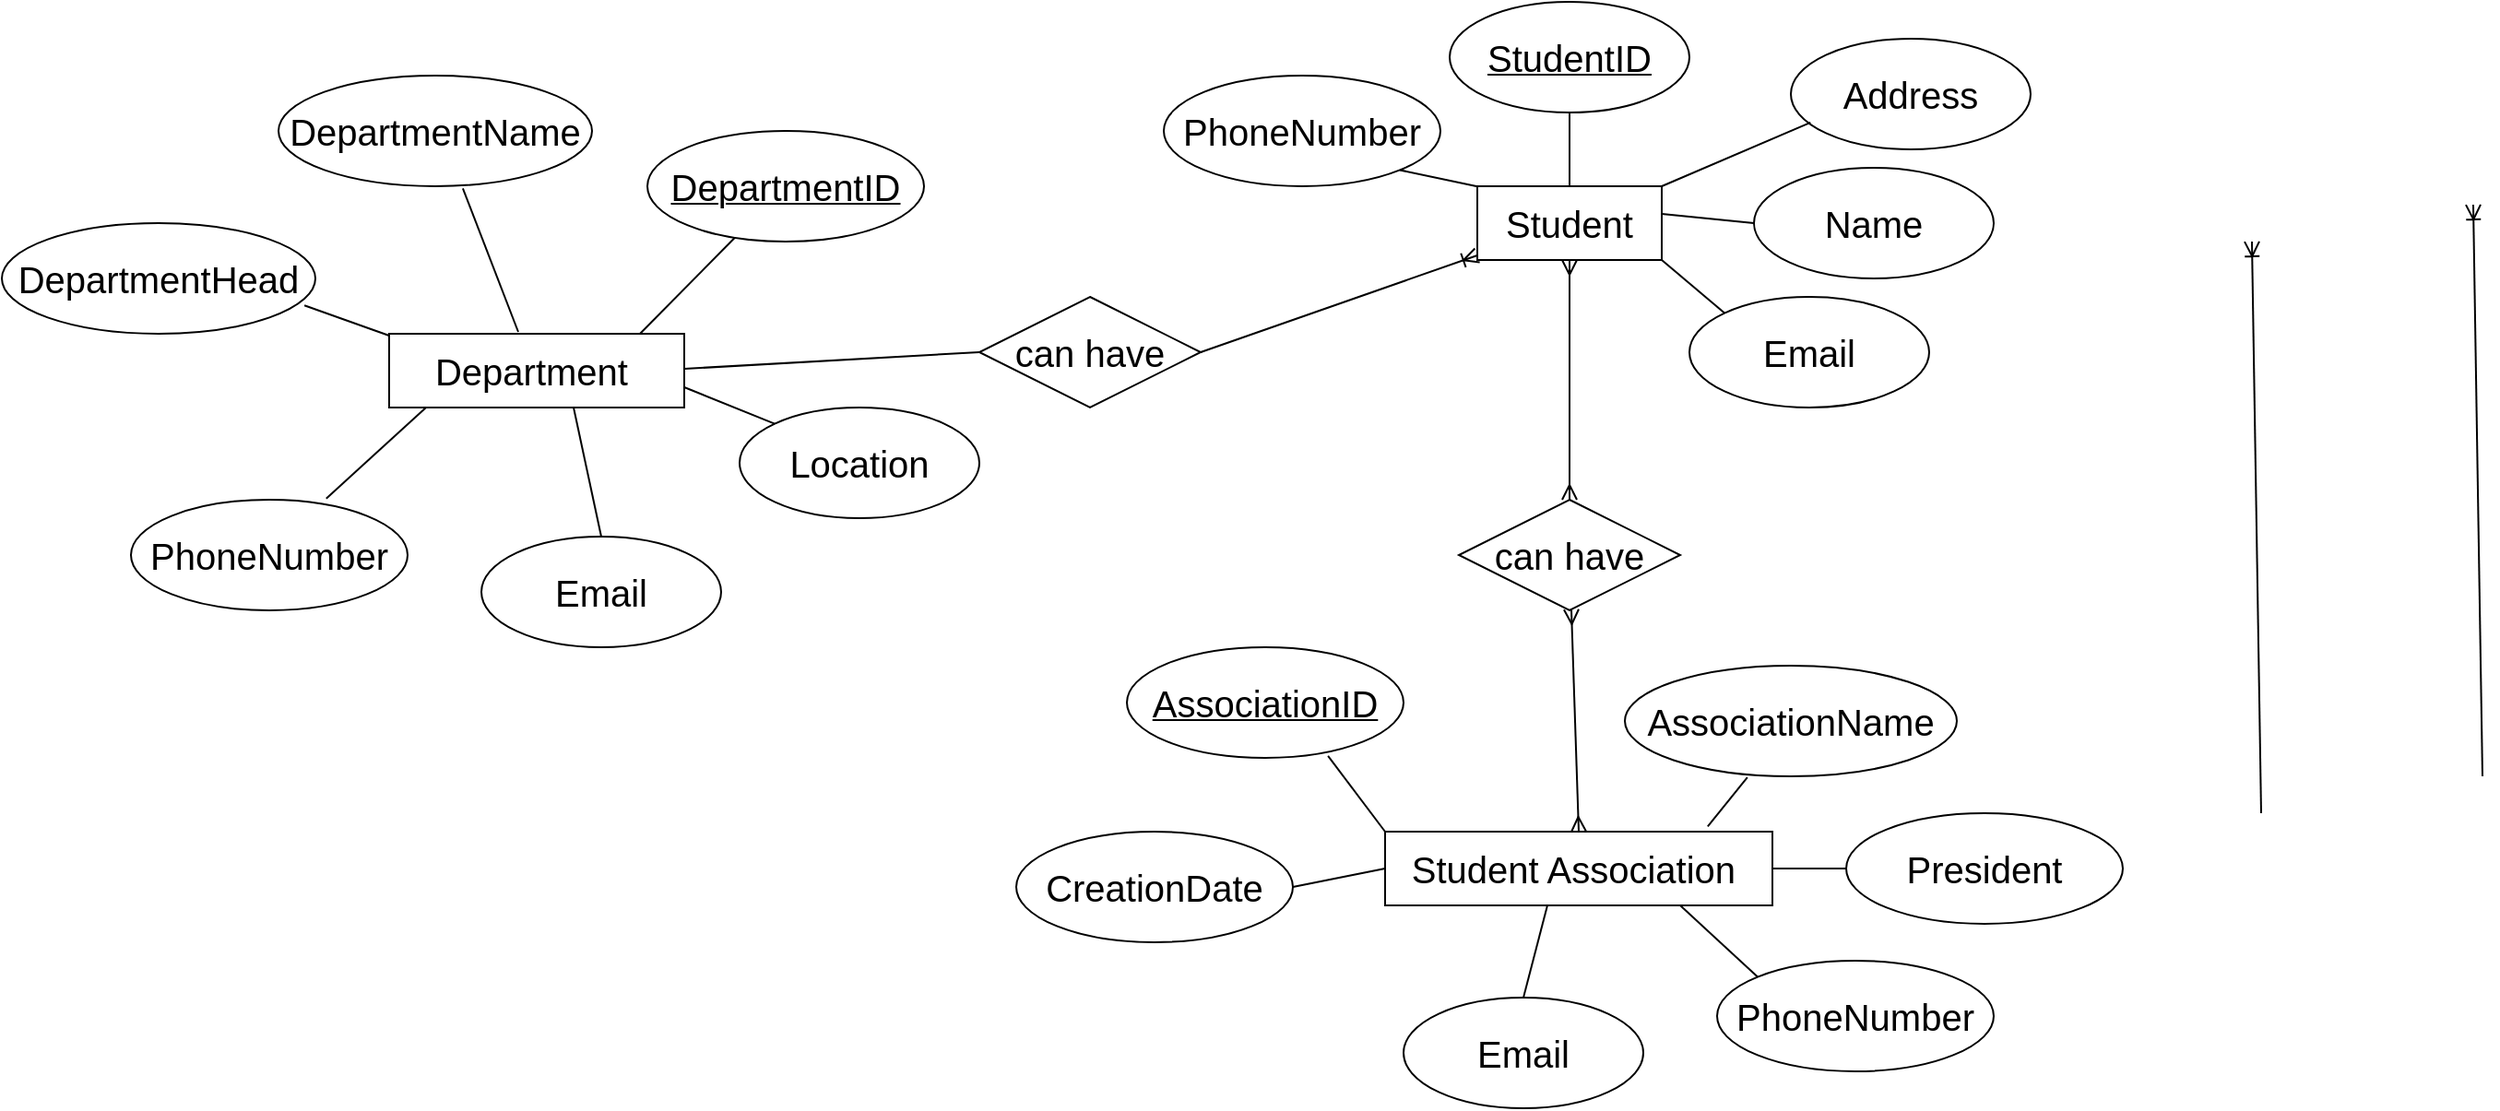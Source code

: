 <mxfile version="24.4.0" type="github">
  <diagram name="Page-1" id="YbyV28eoxzV0GdX374hJ">
    <mxGraphModel dx="1570" dy="993" grid="1" gridSize="10" guides="1" tooltips="1" connect="1" arrows="1" fold="1" page="1" pageScale="1" pageWidth="850" pageHeight="1100" math="0" shadow="0">
      <root>
        <mxCell id="0" />
        <mxCell id="1" parent="0" />
        <mxCell id="_GpoOHqEXnmoVWsLeHsH-20" value="&lt;font style=&quot;font-size: 20px;&quot;&gt;Student&lt;/font&gt;" style="whiteSpace=wrap;html=1;align=center;" parent="1" vertex="1">
          <mxGeometry x="160" y="160" width="100" height="40" as="geometry" />
        </mxCell>
        <mxCell id="_GpoOHqEXnmoVWsLeHsH-22" value="&lt;font style=&quot;font-size: 20px;&quot;&gt;Name&lt;/font&gt;" style="ellipse;whiteSpace=wrap;html=1;align=center;" parent="1" vertex="1">
          <mxGeometry x="310" y="150" width="130" height="60" as="geometry" />
        </mxCell>
        <mxCell id="_GpoOHqEXnmoVWsLeHsH-23" value="&lt;font style=&quot;font-size: 20px;&quot;&gt;StudentID&lt;/font&gt;" style="ellipse;whiteSpace=wrap;html=1;align=center;fontStyle=4;" parent="1" vertex="1">
          <mxGeometry x="145" y="60" width="130" height="60" as="geometry" />
        </mxCell>
        <mxCell id="_GpoOHqEXnmoVWsLeHsH-28" value="&lt;font style=&quot;font-size: 20px;&quot;&gt;PhoneNumber&lt;/font&gt;" style="ellipse;whiteSpace=wrap;html=1;align=center;" parent="1" vertex="1">
          <mxGeometry x="-10" y="100" width="150" height="60" as="geometry" />
        </mxCell>
        <mxCell id="_GpoOHqEXnmoVWsLeHsH-29" value="&lt;font style=&quot;font-size: 20px;&quot;&gt;Address&lt;/font&gt;" style="ellipse;whiteSpace=wrap;html=1;align=center;" parent="1" vertex="1">
          <mxGeometry x="330" y="80" width="130" height="60" as="geometry" />
        </mxCell>
        <mxCell id="_GpoOHqEXnmoVWsLeHsH-30" value="&lt;font style=&quot;font-size: 20px;&quot;&gt;Email&lt;/font&gt;" style="ellipse;whiteSpace=wrap;html=1;align=center;" parent="1" vertex="1">
          <mxGeometry x="275" y="220" width="130" height="60" as="geometry" />
        </mxCell>
        <mxCell id="_GpoOHqEXnmoVWsLeHsH-33" value="&lt;font style=&quot;font-size: 20px;&quot;&gt;AssociationID&lt;/font&gt;" style="ellipse;whiteSpace=wrap;html=1;align=center;fontStyle=4;" parent="1" vertex="1">
          <mxGeometry x="-30" y="410" width="150" height="60" as="geometry" />
        </mxCell>
        <mxCell id="_GpoOHqEXnmoVWsLeHsH-34" value="&lt;font style=&quot;font-size: 20px;&quot;&gt;DepartmentID&lt;/font&gt;" style="ellipse;whiteSpace=wrap;html=1;align=center;fontStyle=4;" parent="1" vertex="1">
          <mxGeometry x="-290" y="130" width="150" height="60" as="geometry" />
        </mxCell>
        <mxCell id="_GpoOHqEXnmoVWsLeHsH-41" value="" style="endArrow=none;html=1;rounded=0;entryX=0.082;entryY=0.757;entryDx=0;entryDy=0;entryPerimeter=0;" parent="1" target="_GpoOHqEXnmoVWsLeHsH-29" edge="1">
          <mxGeometry width="50" height="50" relative="1" as="geometry">
            <mxPoint x="260" y="160" as="sourcePoint" />
            <mxPoint x="310" y="110" as="targetPoint" />
          </mxGeometry>
        </mxCell>
        <mxCell id="_GpoOHqEXnmoVWsLeHsH-45" value="" style="endArrow=none;html=1;rounded=0;entryX=0.5;entryY=1;entryDx=0;entryDy=0;exitX=0.5;exitY=0;exitDx=0;exitDy=0;" parent="1" source="_GpoOHqEXnmoVWsLeHsH-20" target="_GpoOHqEXnmoVWsLeHsH-23" edge="1">
          <mxGeometry width="50" height="50" relative="1" as="geometry">
            <mxPoint x="200" y="160" as="sourcePoint" />
            <mxPoint x="281" y="125" as="targetPoint" />
          </mxGeometry>
        </mxCell>
        <mxCell id="_GpoOHqEXnmoVWsLeHsH-46" value="" style="endArrow=none;html=1;rounded=0;entryX=0;entryY=0.5;entryDx=0;entryDy=0;" parent="1" target="_GpoOHqEXnmoVWsLeHsH-22" edge="1">
          <mxGeometry width="50" height="50" relative="1" as="geometry">
            <mxPoint x="260" y="175" as="sourcePoint" />
            <mxPoint x="341" y="140" as="targetPoint" />
          </mxGeometry>
        </mxCell>
        <mxCell id="_GpoOHqEXnmoVWsLeHsH-47" value="" style="endArrow=none;html=1;rounded=0;entryX=0;entryY=0;entryDx=0;entryDy=0;" parent="1" target="_GpoOHqEXnmoVWsLeHsH-30" edge="1">
          <mxGeometry width="50" height="50" relative="1" as="geometry">
            <mxPoint x="260" y="200" as="sourcePoint" />
            <mxPoint x="341" y="165" as="targetPoint" />
          </mxGeometry>
        </mxCell>
        <mxCell id="_GpoOHqEXnmoVWsLeHsH-50" value="" style="endArrow=none;html=1;rounded=0;entryX=1;entryY=1;entryDx=0;entryDy=0;" parent="1" target="_GpoOHqEXnmoVWsLeHsH-28" edge="1">
          <mxGeometry width="50" height="50" relative="1" as="geometry">
            <mxPoint x="159.5" y="160" as="sourcePoint" />
            <mxPoint x="240.5" y="125" as="targetPoint" />
          </mxGeometry>
        </mxCell>
        <mxCell id="_GpoOHqEXnmoVWsLeHsH-51" value="&lt;font style=&quot;font-size: 20px;&quot;&gt;Student Association&amp;nbsp;&lt;/font&gt;" style="whiteSpace=wrap;html=1;align=center;" parent="1" vertex="1">
          <mxGeometry x="110" y="510" width="210" height="40" as="geometry" />
        </mxCell>
        <mxCell id="_GpoOHqEXnmoVWsLeHsH-76" value="" style="fontSize=12;html=1;endArrow=ERoneToMany;rounded=0;exitX=0.5;exitY=0;exitDx=0;exitDy=0;entryX=0.5;entryY=1;entryDx=0;entryDy=0;" parent="1" edge="1">
          <mxGeometry width="100" height="100" relative="1" as="geometry">
            <mxPoint x="705" y="480" as="sourcePoint" />
            <mxPoint x="700" y="170" as="targetPoint" />
          </mxGeometry>
        </mxCell>
        <mxCell id="_GpoOHqEXnmoVWsLeHsH-81" value="&lt;font style=&quot;font-size: 20px;&quot;&gt;PhoneNumber&lt;/font&gt;" style="ellipse;whiteSpace=wrap;html=1;align=center;" parent="1" vertex="1">
          <mxGeometry x="290" y="580" width="150" height="60" as="geometry" />
        </mxCell>
        <mxCell id="_GpoOHqEXnmoVWsLeHsH-82" value="&lt;font style=&quot;font-size: 20px;&quot;&gt;Email&lt;/font&gt;" style="ellipse;whiteSpace=wrap;html=1;align=center;" parent="1" vertex="1">
          <mxGeometry x="120" y="600" width="130" height="60" as="geometry" />
        </mxCell>
        <mxCell id="_GpoOHqEXnmoVWsLeHsH-84" value="" style="fontSize=12;html=1;endArrow=ERoneToMany;rounded=0;exitX=0.5;exitY=0;exitDx=0;exitDy=0;entryX=0.5;entryY=1;entryDx=0;entryDy=0;" parent="1" edge="1">
          <mxGeometry width="100" height="100" relative="1" as="geometry">
            <mxPoint x="585" y="500" as="sourcePoint" />
            <mxPoint x="580" y="190" as="targetPoint" />
          </mxGeometry>
        </mxCell>
        <mxCell id="_GpoOHqEXnmoVWsLeHsH-85" value="" style="fontSize=12;html=1;endArrow=ERmany;startArrow=ERmany;rounded=0;exitX=0.5;exitY=0;exitDx=0;exitDy=0;" parent="1" source="_GpoOHqEXnmoVWsLeHsH-53" edge="1">
          <mxGeometry width="100" height="100" relative="1" as="geometry">
            <mxPoint x="110" y="300" as="sourcePoint" />
            <mxPoint x="210" y="200" as="targetPoint" />
          </mxGeometry>
        </mxCell>
        <mxCell id="_GpoOHqEXnmoVWsLeHsH-86" value="" style="fontSize=12;html=1;endArrow=ERmany;startArrow=ERmany;rounded=0;exitX=0.5;exitY=0;exitDx=0;exitDy=0;" parent="1" source="_GpoOHqEXnmoVWsLeHsH-51" target="_GpoOHqEXnmoVWsLeHsH-53" edge="1">
          <mxGeometry width="100" height="100" relative="1" as="geometry">
            <mxPoint x="215" y="510" as="sourcePoint" />
            <mxPoint x="210" y="200" as="targetPoint" />
          </mxGeometry>
        </mxCell>
        <mxCell id="_GpoOHqEXnmoVWsLeHsH-53" value="&lt;font style=&quot;font-size: 20px;&quot;&gt;can have&lt;/font&gt;" style="shape=rhombus;perimeter=rhombusPerimeter;whiteSpace=wrap;html=1;align=center;" parent="1" vertex="1">
          <mxGeometry x="150" y="330" width="120" height="60" as="geometry" />
        </mxCell>
        <mxCell id="_GpoOHqEXnmoVWsLeHsH-87" value="&lt;font style=&quot;font-size: 20px;&quot;&gt;President&lt;/font&gt;" style="ellipse;whiteSpace=wrap;html=1;align=center;" parent="1" vertex="1">
          <mxGeometry x="360" y="500" width="150" height="60" as="geometry" />
        </mxCell>
        <mxCell id="_GpoOHqEXnmoVWsLeHsH-88" value="&lt;font style=&quot;font-size: 20px;&quot;&gt;CreationDate&lt;/font&gt;" style="ellipse;whiteSpace=wrap;html=1;align=center;" parent="1" vertex="1">
          <mxGeometry x="-90" y="510" width="150" height="60" as="geometry" />
        </mxCell>
        <mxCell id="_GpoOHqEXnmoVWsLeHsH-89" value="&lt;font style=&quot;font-size: 20px;&quot;&gt;AssociationName&lt;/font&gt;" style="ellipse;whiteSpace=wrap;html=1;align=center;" parent="1" vertex="1">
          <mxGeometry x="240" y="420" width="180" height="60" as="geometry" />
        </mxCell>
        <mxCell id="_GpoOHqEXnmoVWsLeHsH-90" value="" style="endArrow=none;html=1;rounded=0;entryX=0.727;entryY=0.982;entryDx=0;entryDy=0;entryPerimeter=0;exitX=0;exitY=0;exitDx=0;exitDy=0;" parent="1" source="_GpoOHqEXnmoVWsLeHsH-51" target="_GpoOHqEXnmoVWsLeHsH-33" edge="1">
          <mxGeometry width="50" height="50" relative="1" as="geometry">
            <mxPoint x="110" y="509" as="sourcePoint" />
            <mxPoint x="68.5" y="500" as="targetPoint" />
          </mxGeometry>
        </mxCell>
        <mxCell id="_GpoOHqEXnmoVWsLeHsH-91" value="" style="endArrow=none;html=1;rounded=0;entryX=0.369;entryY=1.009;entryDx=0;entryDy=0;entryPerimeter=0;exitX=0.833;exitY=-0.069;exitDx=0;exitDy=0;exitPerimeter=0;" parent="1" source="_GpoOHqEXnmoVWsLeHsH-51" target="_GpoOHqEXnmoVWsLeHsH-89" edge="1">
          <mxGeometry width="50" height="50" relative="1" as="geometry">
            <mxPoint x="310" y="509" as="sourcePoint" />
            <mxPoint x="268.5" y="500" as="targetPoint" />
          </mxGeometry>
        </mxCell>
        <mxCell id="_GpoOHqEXnmoVWsLeHsH-92" value="" style="endArrow=none;html=1;rounded=0;entryX=1;entryY=0.5;entryDx=0;entryDy=0;exitX=0;exitY=0.5;exitDx=0;exitDy=0;" parent="1" source="_GpoOHqEXnmoVWsLeHsH-87" target="_GpoOHqEXnmoVWsLeHsH-51" edge="1">
          <mxGeometry width="50" height="50" relative="1" as="geometry">
            <mxPoint x="360.75" y="544.5" as="sourcePoint" />
            <mxPoint x="319.25" y="535.5" as="targetPoint" />
          </mxGeometry>
        </mxCell>
        <mxCell id="_GpoOHqEXnmoVWsLeHsH-93" value="" style="endArrow=none;html=1;rounded=0;entryX=0;entryY=0;entryDx=0;entryDy=0;" parent="1" target="_GpoOHqEXnmoVWsLeHsH-81" edge="1">
          <mxGeometry width="50" height="50" relative="1" as="geometry">
            <mxPoint x="270" y="550" as="sourcePoint" />
            <mxPoint x="320" y="500" as="targetPoint" />
          </mxGeometry>
        </mxCell>
        <mxCell id="_GpoOHqEXnmoVWsLeHsH-95" value="" style="endArrow=none;html=1;rounded=0;entryX=0.5;entryY=0;entryDx=0;entryDy=0;" parent="1" target="_GpoOHqEXnmoVWsLeHsH-82" edge="1">
          <mxGeometry width="50" height="50" relative="1" as="geometry">
            <mxPoint x="198" y="550" as="sourcePoint" />
            <mxPoint x="240" y="589" as="targetPoint" />
          </mxGeometry>
        </mxCell>
        <mxCell id="_GpoOHqEXnmoVWsLeHsH-96" value="" style="endArrow=none;html=1;rounded=0;entryX=0;entryY=0.5;entryDx=0;entryDy=0;exitX=1;exitY=0.5;exitDx=0;exitDy=0;" parent="1" source="_GpoOHqEXnmoVWsLeHsH-88" target="_GpoOHqEXnmoVWsLeHsH-51" edge="1">
          <mxGeometry width="50" height="50" relative="1" as="geometry">
            <mxPoint x="50" y="580" as="sourcePoint" />
            <mxPoint x="100" y="530" as="targetPoint" />
          </mxGeometry>
        </mxCell>
        <mxCell id="_GpoOHqEXnmoVWsLeHsH-97" value="&lt;font style=&quot;font-size: 20px;&quot;&gt;Department&amp;nbsp;&lt;/font&gt;" style="whiteSpace=wrap;html=1;align=center;" parent="1" vertex="1">
          <mxGeometry x="-430" y="240" width="160" height="40" as="geometry" />
        </mxCell>
        <mxCell id="sIX8jyQrvL1jCZMq7ES4-1" value="&lt;font style=&quot;font-size: 20px;&quot;&gt;can have&lt;/font&gt;" style="shape=rhombus;perimeter=rhombusPerimeter;whiteSpace=wrap;html=1;align=center;" vertex="1" parent="1">
          <mxGeometry x="-110" y="220" width="120" height="60" as="geometry" />
        </mxCell>
        <mxCell id="sIX8jyQrvL1jCZMq7ES4-2" value="&lt;font style=&quot;font-size: 20px;&quot;&gt;PhoneNumber&lt;/font&gt;" style="ellipse;whiteSpace=wrap;html=1;align=center;" vertex="1" parent="1">
          <mxGeometry x="-570" y="330" width="150" height="60" as="geometry" />
        </mxCell>
        <mxCell id="sIX8jyQrvL1jCZMq7ES4-3" value="&lt;font style=&quot;font-size: 20px;&quot;&gt;Email&lt;/font&gt;" style="ellipse;whiteSpace=wrap;html=1;align=center;" vertex="1" parent="1">
          <mxGeometry x="-380" y="350" width="130" height="60" as="geometry" />
        </mxCell>
        <mxCell id="sIX8jyQrvL1jCZMq7ES4-4" value="&lt;font style=&quot;font-size: 20px;&quot;&gt;DepartmentName&lt;/font&gt;" style="ellipse;whiteSpace=wrap;html=1;align=center;" vertex="1" parent="1">
          <mxGeometry x="-490" y="100" width="170" height="60" as="geometry" />
        </mxCell>
        <mxCell id="sIX8jyQrvL1jCZMq7ES4-5" value="&lt;font style=&quot;font-size: 20px;&quot;&gt;DepartmentHead&lt;/font&gt;" style="ellipse;whiteSpace=wrap;html=1;align=center;" vertex="1" parent="1">
          <mxGeometry x="-640" y="180" width="170" height="60" as="geometry" />
        </mxCell>
        <mxCell id="sIX8jyQrvL1jCZMq7ES4-6" value="&lt;font style=&quot;font-size: 20px;&quot;&gt;Location&lt;/font&gt;" style="ellipse;whiteSpace=wrap;html=1;align=center;" vertex="1" parent="1">
          <mxGeometry x="-240" y="280" width="130" height="60" as="geometry" />
        </mxCell>
        <mxCell id="sIX8jyQrvL1jCZMq7ES4-7" value="" style="endArrow=none;html=1;rounded=0;entryX=0;entryY=0.5;entryDx=0;entryDy=0;exitX=0.5;exitY=0;exitDx=0;exitDy=0;" edge="1" parent="1" source="sIX8jyQrvL1jCZMq7ES4-3">
          <mxGeometry width="50" height="50" relative="1" as="geometry">
            <mxPoint x="-380" y="290" as="sourcePoint" />
            <mxPoint x="-330" y="280" as="targetPoint" />
          </mxGeometry>
        </mxCell>
        <mxCell id="sIX8jyQrvL1jCZMq7ES4-8" value="" style="endArrow=none;html=1;rounded=0;entryX=0;entryY=0.5;entryDx=0;entryDy=0;exitX=0.706;exitY=-0.011;exitDx=0;exitDy=0;exitPerimeter=0;" edge="1" parent="1" source="sIX8jyQrvL1jCZMq7ES4-2">
          <mxGeometry width="50" height="50" relative="1" as="geometry">
            <mxPoint x="-460" y="290" as="sourcePoint" />
            <mxPoint x="-410" y="280" as="targetPoint" />
          </mxGeometry>
        </mxCell>
        <mxCell id="sIX8jyQrvL1jCZMq7ES4-9" value="" style="endArrow=none;html=1;rounded=0;entryX=0;entryY=0.5;entryDx=0;entryDy=0;exitX=0.965;exitY=0.744;exitDx=0;exitDy=0;exitPerimeter=0;" edge="1" parent="1" source="sIX8jyQrvL1jCZMq7ES4-5">
          <mxGeometry width="50" height="50" relative="1" as="geometry">
            <mxPoint x="-484" y="290" as="sourcePoint" />
            <mxPoint x="-430" y="241" as="targetPoint" />
          </mxGeometry>
        </mxCell>
        <mxCell id="sIX8jyQrvL1jCZMq7ES4-10" value="" style="endArrow=none;html=1;rounded=0;entryX=0.588;entryY=1.019;entryDx=0;entryDy=0;exitX=0.706;exitY=-0.011;exitDx=0;exitDy=0;exitPerimeter=0;entryPerimeter=0;" edge="1" parent="1" target="sIX8jyQrvL1jCZMq7ES4-4">
          <mxGeometry width="50" height="50" relative="1" as="geometry">
            <mxPoint x="-360" y="239" as="sourcePoint" />
            <mxPoint x="-306" y="190" as="targetPoint" />
          </mxGeometry>
        </mxCell>
        <mxCell id="sIX8jyQrvL1jCZMq7ES4-11" value="" style="endArrow=none;html=1;rounded=0;exitX=0.706;exitY=-0.011;exitDx=0;exitDy=0;exitPerimeter=0;" edge="1" parent="1" target="_GpoOHqEXnmoVWsLeHsH-34">
          <mxGeometry width="50" height="50" relative="1" as="geometry">
            <mxPoint x="-294" y="240" as="sourcePoint" />
            <mxPoint x="-240" y="191" as="targetPoint" />
          </mxGeometry>
        </mxCell>
        <mxCell id="sIX8jyQrvL1jCZMq7ES4-12" value="" style="endArrow=none;html=1;rounded=0;entryX=0;entryY=0;entryDx=0;entryDy=0;exitX=0.706;exitY=-0.011;exitDx=0;exitDy=0;exitPerimeter=0;" edge="1" parent="1" target="sIX8jyQrvL1jCZMq7ES4-6">
          <mxGeometry width="50" height="50" relative="1" as="geometry">
            <mxPoint x="-270" y="269" as="sourcePoint" />
            <mxPoint x="-216" y="220" as="targetPoint" />
          </mxGeometry>
        </mxCell>
        <mxCell id="sIX8jyQrvL1jCZMq7ES4-13" value="" style="endArrow=none;html=1;rounded=0;exitX=0.706;exitY=-0.011;exitDx=0;exitDy=0;exitPerimeter=0;entryX=0;entryY=0.5;entryDx=0;entryDy=0;" edge="1" parent="1" target="sIX8jyQrvL1jCZMq7ES4-1">
          <mxGeometry width="50" height="50" relative="1" as="geometry">
            <mxPoint x="-270" y="259" as="sourcePoint" />
            <mxPoint x="-216" y="210" as="targetPoint" />
          </mxGeometry>
        </mxCell>
        <mxCell id="sIX8jyQrvL1jCZMq7ES4-14" value="" style="fontSize=12;html=1;endArrow=ERoneToMany;rounded=0;" edge="1" parent="1" target="_GpoOHqEXnmoVWsLeHsH-20">
          <mxGeometry width="100" height="100" relative="1" as="geometry">
            <mxPoint x="10" y="250" as="sourcePoint" />
            <mxPoint x="110" y="150" as="targetPoint" />
          </mxGeometry>
        </mxCell>
      </root>
    </mxGraphModel>
  </diagram>
</mxfile>
